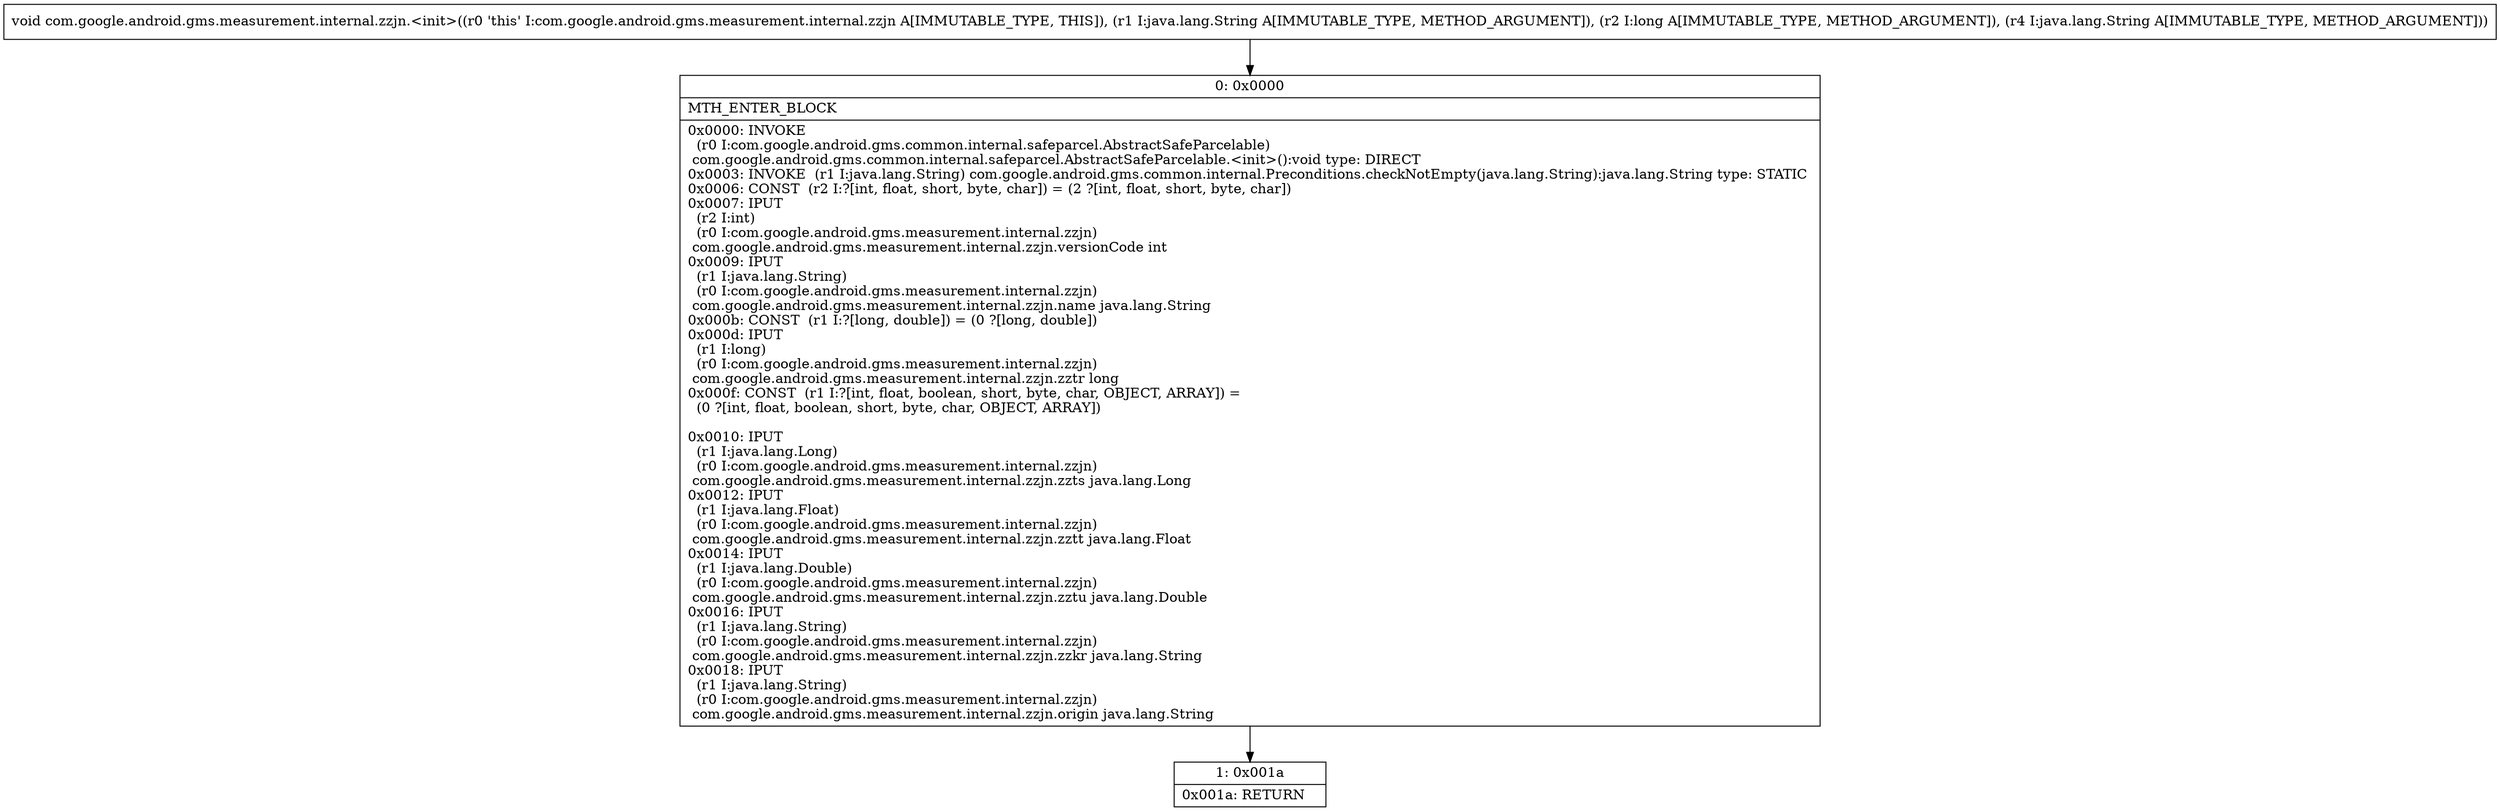 digraph "CFG forcom.google.android.gms.measurement.internal.zzjn.\<init\>(Ljava\/lang\/String;JLjava\/lang\/String;)V" {
Node_0 [shape=record,label="{0\:\ 0x0000|MTH_ENTER_BLOCK\l|0x0000: INVOKE  \l  (r0 I:com.google.android.gms.common.internal.safeparcel.AbstractSafeParcelable)\l com.google.android.gms.common.internal.safeparcel.AbstractSafeParcelable.\<init\>():void type: DIRECT \l0x0003: INVOKE  (r1 I:java.lang.String) com.google.android.gms.common.internal.Preconditions.checkNotEmpty(java.lang.String):java.lang.String type: STATIC \l0x0006: CONST  (r2 I:?[int, float, short, byte, char]) = (2 ?[int, float, short, byte, char]) \l0x0007: IPUT  \l  (r2 I:int)\l  (r0 I:com.google.android.gms.measurement.internal.zzjn)\l com.google.android.gms.measurement.internal.zzjn.versionCode int \l0x0009: IPUT  \l  (r1 I:java.lang.String)\l  (r0 I:com.google.android.gms.measurement.internal.zzjn)\l com.google.android.gms.measurement.internal.zzjn.name java.lang.String \l0x000b: CONST  (r1 I:?[long, double]) = (0 ?[long, double]) \l0x000d: IPUT  \l  (r1 I:long)\l  (r0 I:com.google.android.gms.measurement.internal.zzjn)\l com.google.android.gms.measurement.internal.zzjn.zztr long \l0x000f: CONST  (r1 I:?[int, float, boolean, short, byte, char, OBJECT, ARRAY]) = \l  (0 ?[int, float, boolean, short, byte, char, OBJECT, ARRAY])\l \l0x0010: IPUT  \l  (r1 I:java.lang.Long)\l  (r0 I:com.google.android.gms.measurement.internal.zzjn)\l com.google.android.gms.measurement.internal.zzjn.zzts java.lang.Long \l0x0012: IPUT  \l  (r1 I:java.lang.Float)\l  (r0 I:com.google.android.gms.measurement.internal.zzjn)\l com.google.android.gms.measurement.internal.zzjn.zztt java.lang.Float \l0x0014: IPUT  \l  (r1 I:java.lang.Double)\l  (r0 I:com.google.android.gms.measurement.internal.zzjn)\l com.google.android.gms.measurement.internal.zzjn.zztu java.lang.Double \l0x0016: IPUT  \l  (r1 I:java.lang.String)\l  (r0 I:com.google.android.gms.measurement.internal.zzjn)\l com.google.android.gms.measurement.internal.zzjn.zzkr java.lang.String \l0x0018: IPUT  \l  (r1 I:java.lang.String)\l  (r0 I:com.google.android.gms.measurement.internal.zzjn)\l com.google.android.gms.measurement.internal.zzjn.origin java.lang.String \l}"];
Node_1 [shape=record,label="{1\:\ 0x001a|0x001a: RETURN   \l}"];
MethodNode[shape=record,label="{void com.google.android.gms.measurement.internal.zzjn.\<init\>((r0 'this' I:com.google.android.gms.measurement.internal.zzjn A[IMMUTABLE_TYPE, THIS]), (r1 I:java.lang.String A[IMMUTABLE_TYPE, METHOD_ARGUMENT]), (r2 I:long A[IMMUTABLE_TYPE, METHOD_ARGUMENT]), (r4 I:java.lang.String A[IMMUTABLE_TYPE, METHOD_ARGUMENT])) }"];
MethodNode -> Node_0;
Node_0 -> Node_1;
}

